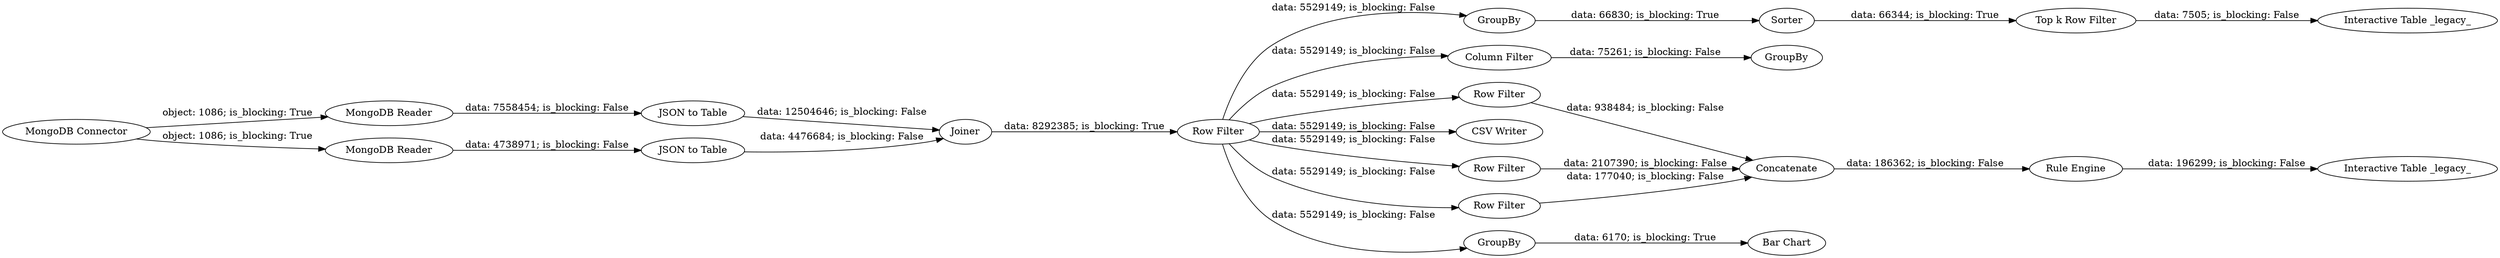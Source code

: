 digraph {
	"-8909360104848947336_5" [label="JSON to Table"]
	"-8909360104848947336_27" [label="Rule Engine"]
	"-8909360104848947336_17" [label=GroupBy]
	"-8909360104848947336_18" [label=Sorter]
	"-8909360104848947336_2" [label="MongoDB Reader"]
	"-8909360104848947336_15" [label="Column Filter"]
	"-8909360104848947336_22" [label="Row Filter"]
	"-8909360104848947336_8" [label="CSV Writer"]
	"-8909360104848947336_21" [label="Row Filter"]
	"-8909360104848947336_16" [label=GroupBy]
	"-8909360104848947336_26" [label=Concatenate]
	"-8909360104848947336_3" [label="MongoDB Reader"]
	"-8909360104848947336_9" [label=GroupBy]
	"-8909360104848947336_23" [label="Row Filter"]
	"-8909360104848947336_20" [label="Interactive Table _legacy_"]
	"-8909360104848947336_11" [label="Bar Chart"]
	"-8909360104848947336_19" [label="Top k Row Filter"]
	"-8909360104848947336_6" [label=Joiner]
	"-8909360104848947336_4" [label="JSON to Table"]
	"-8909360104848947336_7" [label="Row Filter"]
	"-8909360104848947336_29" [label="Interactive Table _legacy_"]
	"-8909360104848947336_1" [label="MongoDB Connector"]
	"-8909360104848947336_19" -> "-8909360104848947336_20" [label="data: 7505; is_blocking: False"]
	"-8909360104848947336_21" -> "-8909360104848947336_26" [label="data: 2107390; is_blocking: False"]
	"-8909360104848947336_7" -> "-8909360104848947336_21" [label="data: 5529149; is_blocking: False"]
	"-8909360104848947336_1" -> "-8909360104848947336_3" [label="object: 1086; is_blocking: True"]
	"-8909360104848947336_6" -> "-8909360104848947336_7" [label="data: 8292385; is_blocking: True"]
	"-8909360104848947336_1" -> "-8909360104848947336_2" [label="object: 1086; is_blocking: True"]
	"-8909360104848947336_7" -> "-8909360104848947336_8" [label="data: 5529149; is_blocking: False"]
	"-8909360104848947336_22" -> "-8909360104848947336_26" [label="data: 938484; is_blocking: False"]
	"-8909360104848947336_7" -> "-8909360104848947336_23" [label="data: 5529149; is_blocking: False"]
	"-8909360104848947336_17" -> "-8909360104848947336_18" [label="data: 66830; is_blocking: True"]
	"-8909360104848947336_7" -> "-8909360104848947336_17" [label="data: 5529149; is_blocking: False"]
	"-8909360104848947336_26" -> "-8909360104848947336_27" [label="data: 186362; is_blocking: False"]
	"-8909360104848947336_15" -> "-8909360104848947336_16" [label="data: 75261; is_blocking: False"]
	"-8909360104848947336_4" -> "-8909360104848947336_6" [label="data: 12504646; is_blocking: False"]
	"-8909360104848947336_23" -> "-8909360104848947336_26" [label="data: 177040; is_blocking: False"]
	"-8909360104848947336_7" -> "-8909360104848947336_22" [label="data: 5529149; is_blocking: False"]
	"-8909360104848947336_27" -> "-8909360104848947336_29" [label="data: 196299; is_blocking: False"]
	"-8909360104848947336_9" -> "-8909360104848947336_11" [label="data: 6170; is_blocking: True"]
	"-8909360104848947336_18" -> "-8909360104848947336_19" [label="data: 66344; is_blocking: True"]
	"-8909360104848947336_3" -> "-8909360104848947336_5" [label="data: 4738971; is_blocking: False"]
	"-8909360104848947336_5" -> "-8909360104848947336_6" [label="data: 4476684; is_blocking: False"]
	"-8909360104848947336_7" -> "-8909360104848947336_9" [label="data: 5529149; is_blocking: False"]
	"-8909360104848947336_2" -> "-8909360104848947336_4" [label="data: 7558454; is_blocking: False"]
	"-8909360104848947336_7" -> "-8909360104848947336_15" [label="data: 5529149; is_blocking: False"]
	rankdir=LR
}
